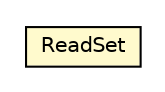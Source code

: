#!/usr/local/bin/dot
#
# Class diagram 
# Generated by UMLGraph version 5.1 (http://www.umlgraph.org/)
#

digraph G {
	edge [fontname="Helvetica",fontsize=10,labelfontname="Helvetica",labelfontsize=10];
	node [fontname="Helvetica",fontsize=10,shape=plaintext];
	nodesep=0.25;
	ranksep=0.5;
	// pt.ist.fenixframework.pstm.ReadSet
	c12317 [label=<<table title="pt.ist.fenixframework.pstm.ReadSet" border="0" cellborder="1" cellspacing="0" cellpadding="2" port="p" bgcolor="lemonChiffon" href="./ReadSet.html">
		<tr><td><table border="0" cellspacing="0" cellpadding="1">
<tr><td align="center" balign="center"> ReadSet </td></tr>
		</table></td></tr>
		</table>>, fontname="Helvetica", fontcolor="black", fontsize=10.0];
}

